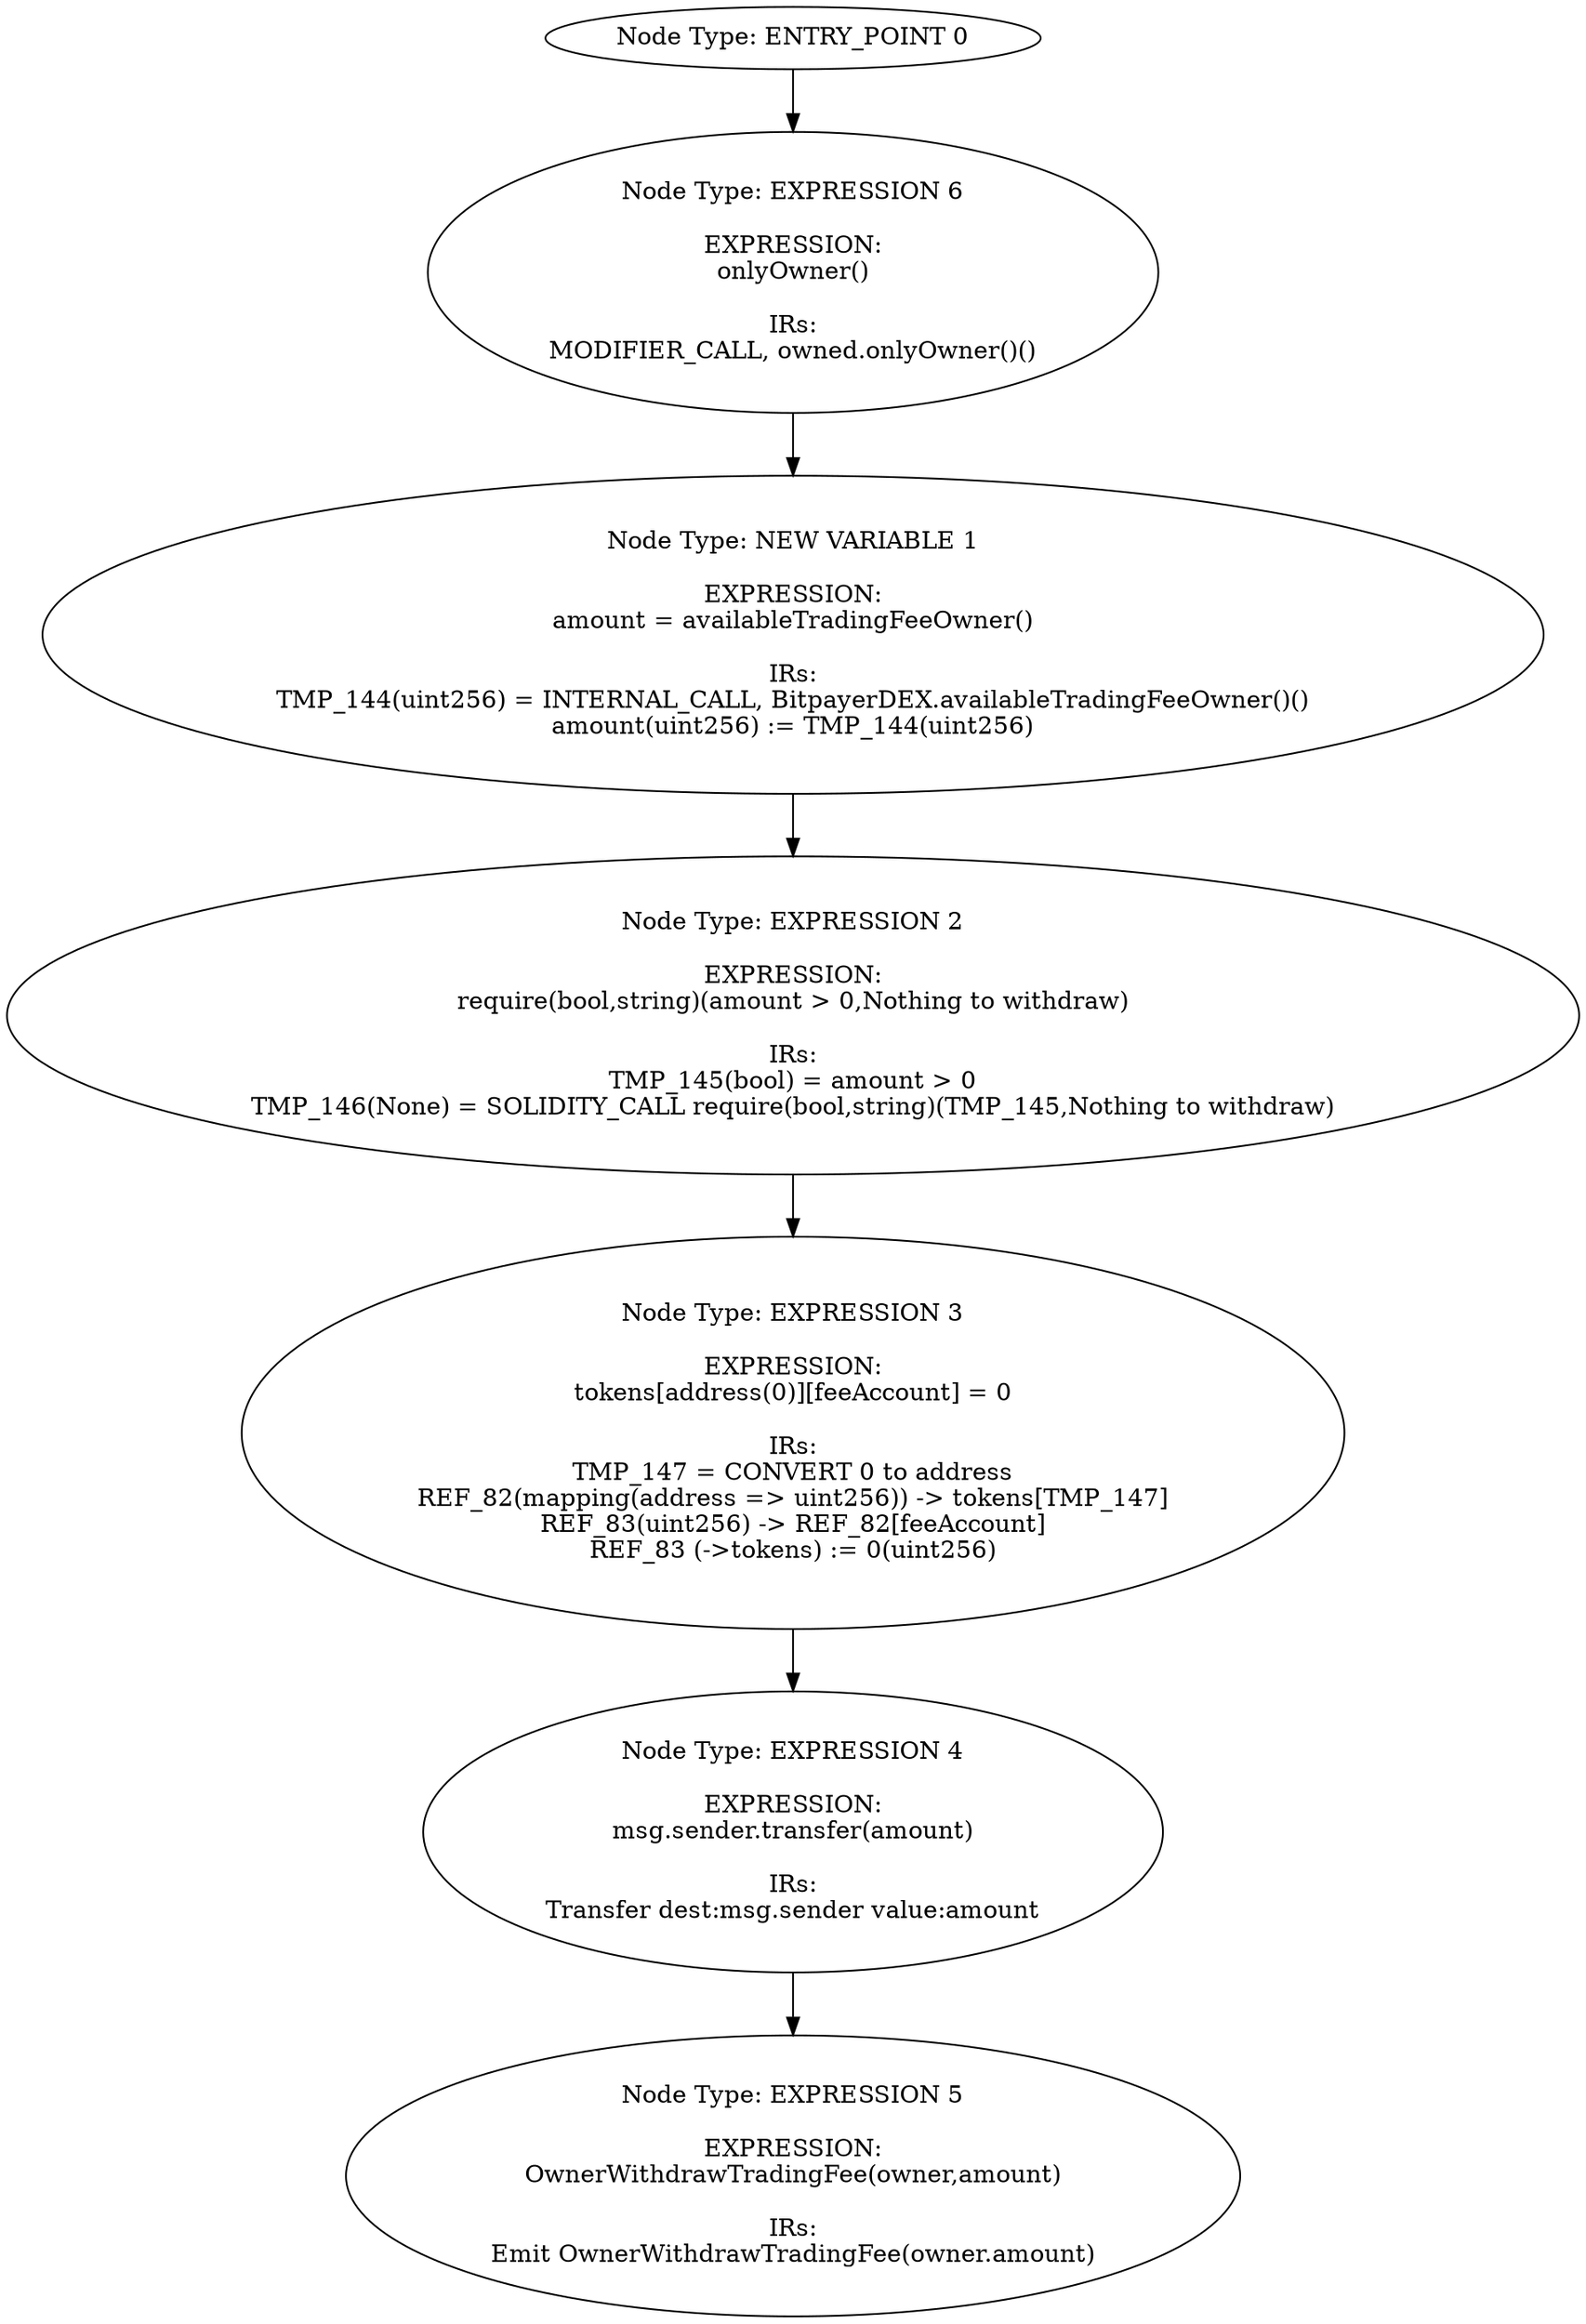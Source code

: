 digraph{
0[label="Node Type: ENTRY_POINT 0
"];
0->6;
1[label="Node Type: NEW VARIABLE 1

EXPRESSION:
amount = availableTradingFeeOwner()

IRs:
TMP_144(uint256) = INTERNAL_CALL, BitpayerDEX.availableTradingFeeOwner()()
amount(uint256) := TMP_144(uint256)"];
1->2;
2[label="Node Type: EXPRESSION 2

EXPRESSION:
require(bool,string)(amount > 0,Nothing to withdraw)

IRs:
TMP_145(bool) = amount > 0
TMP_146(None) = SOLIDITY_CALL require(bool,string)(TMP_145,Nothing to withdraw)"];
2->3;
3[label="Node Type: EXPRESSION 3

EXPRESSION:
tokens[address(0)][feeAccount] = 0

IRs:
TMP_147 = CONVERT 0 to address
REF_82(mapping(address => uint256)) -> tokens[TMP_147]
REF_83(uint256) -> REF_82[feeAccount]
REF_83 (->tokens) := 0(uint256)"];
3->4;
4[label="Node Type: EXPRESSION 4

EXPRESSION:
msg.sender.transfer(amount)

IRs:
Transfer dest:msg.sender value:amount"];
4->5;
5[label="Node Type: EXPRESSION 5

EXPRESSION:
OwnerWithdrawTradingFee(owner,amount)

IRs:
Emit OwnerWithdrawTradingFee(owner.amount)"];
6[label="Node Type: EXPRESSION 6

EXPRESSION:
onlyOwner()

IRs:
MODIFIER_CALL, owned.onlyOwner()()"];
6->1;
}

